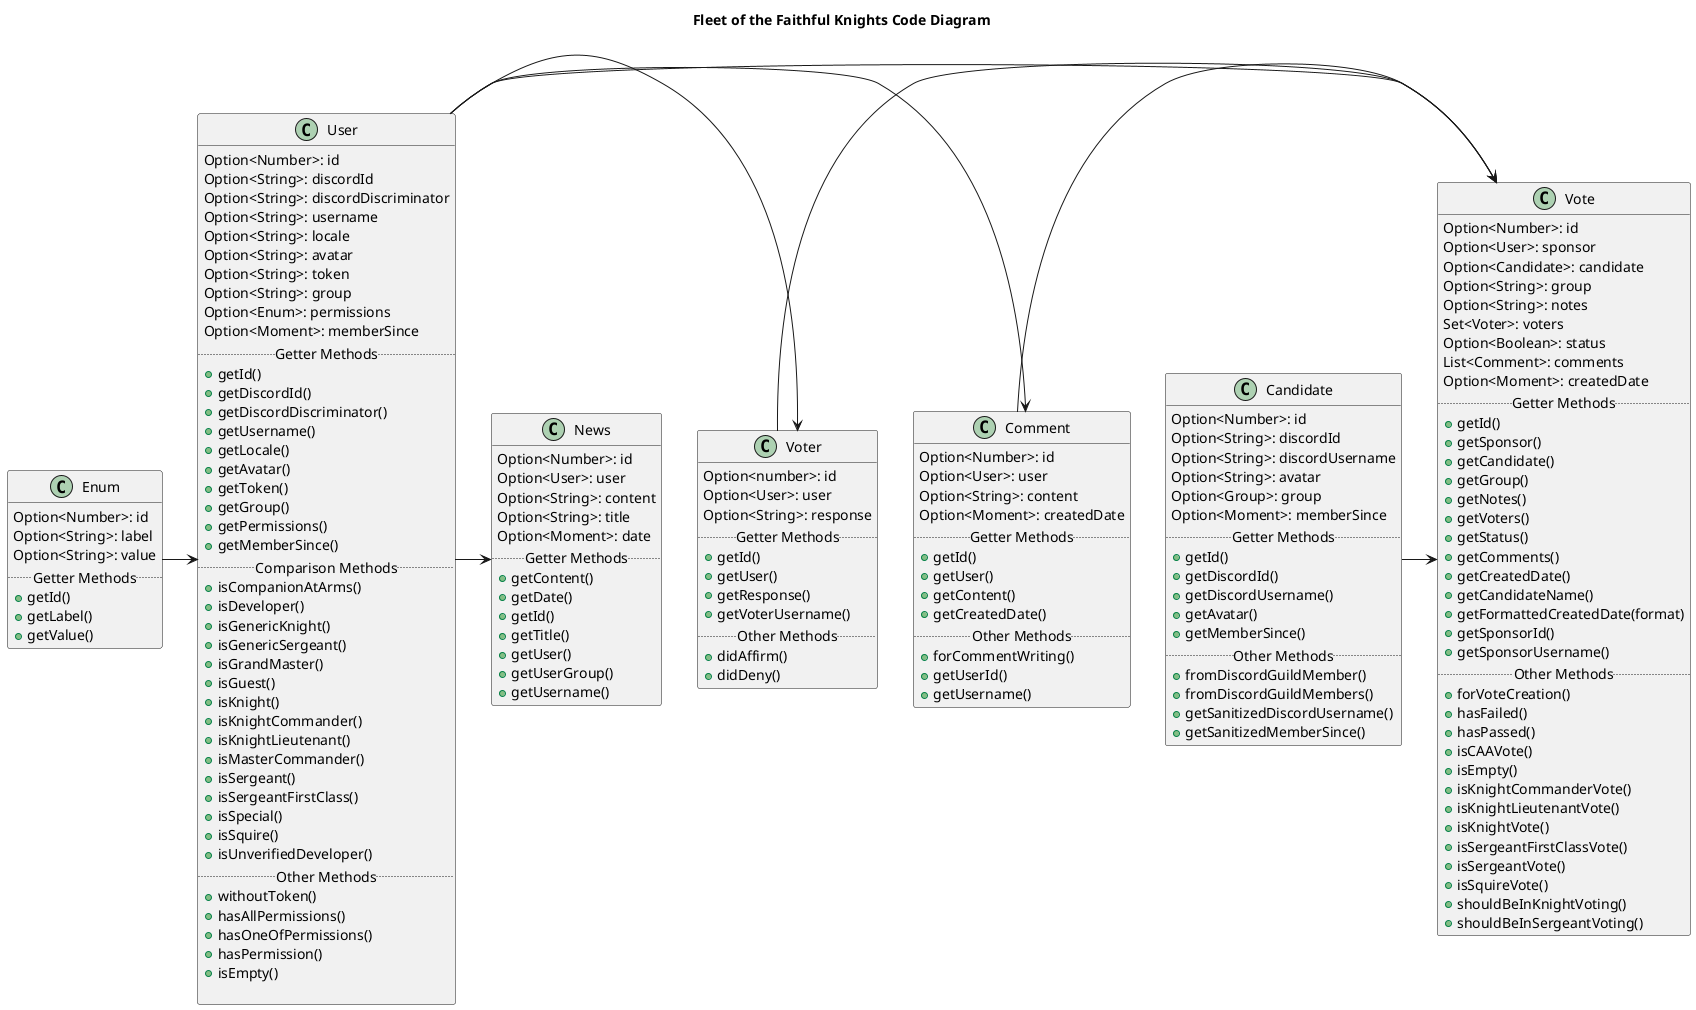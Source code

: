 @startuml

title Fleet of the Faithful Knights Code Diagram

class "Enum" {
    Option<Number>: id
    Option<String>: label
    Option<String>: value
    .. Getter Methods ..
    + getId()
    + getLabel()
    + getValue()
}

class "User" {
    Option<Number>: id
    Option<String>: discordId
    Option<String>: discordDiscriminator
    Option<String>: username
    Option<String>: locale
    Option<String>: avatar
    Option<String>: token
    Option<String>: group
    Option<Enum>: permissions
    Option<Moment>: memberSince
    .. Getter Methods ..
    + getId()
    + getDiscordId()
    + getDiscordDiscriminator()
    + getUsername()
    + getLocale()
    + getAvatar()
    + getToken()
    + getGroup()
    + getPermissions()
    + getMemberSince()
    .. Comparison Methods ..
    + isCompanionAtArms()
    + isDeveloper()
    + isGenericKnight()
    + isGenericSergeant()
    + isGrandMaster()
    + isGuest()
    + isKnight()
    + isKnightCommander()
    + isKnightLieutenant()
    + isMasterCommander()
    + isSergeant()
    + isSergeantFirstClass()
    + isSpecial()
    + isSquire()
    + isUnverifiedDeveloper()
    .. Other Methods ..
    + withoutToken()
    + hasAllPermissions()
    + hasOneOfPermissions()
    + hasPermission()
    + isEmpty()

}

class "Comment" {
    Option<Number>: id
    Option<User>: user
    Option<String>: content
    Option<Moment>: createdDate
    .. Getter Methods ..
    + getId()
    + getUser()
    + getContent()
    + getCreatedDate()
    .. Other Methods ..
    + forCommentWriting()
    + getUserId()
    + getUsername()
}

class "Candidate" {
    Option<Number>: id
    Option<String>: discordId
    Option<String>: discordUsername
    Option<String>: avatar
    Option<Group>: group
    Option<Moment>: memberSince
    .. Getter Methods ..
    + getId()
    + getDiscordId()
    + getDiscordUsername()
    + getAvatar()
    + getMemberSince()
    .. Other Methods ..
    + fromDiscordGuildMember()
    + fromDiscordGuildMembers()
    + getSanitizedDiscordUsername()
    + getSanitizedMemberSince()
}

class "Vote" {
    Option<Number>: id
    Option<User>: sponsor
    Option<Candidate>: candidate
    Option<String>: group
    Option<String>: notes
    Set<Voter>: voters
    Option<Boolean>: status
    List<Comment>: comments
    Option<Moment>: createdDate
    .. Getter Methods ..
    + getId()
    + getSponsor()
    + getCandidate()
    + getGroup()
    + getNotes()
    + getVoters()
    + getStatus()
    + getComments()
    + getCreatedDate()
    + getCandidateName()
    + getFormattedCreatedDate(format)
    + getSponsorId()
    + getSponsorUsername()
    .. Other Methods ..
    + forVoteCreation()
    + hasFailed()
    + hasPassed()
    + isCAAVote()
    + isEmpty()
    + isKnightCommanderVote()
    + isKnightLieutenantVote()
    + isKnightVote()
    + isSergeantFirstClassVote()
    + isSergeantVote()
    + isSquireVote()
    + shouldBeInKnightVoting()
    + shouldBeInSergeantVoting()
}

class "Voter" {
    Option<number>: id
    Option<User>: user
    Option<String>: response
    .. Getter Methods ..
    + getId()
    + getUser()
    + getResponse()
    + getVoterUsername()
    .. Other Methods ..
    + didAffirm()
    + didDeny()
}

class "News" {
    Option<Number>: id
    Option<User>: user
    Option<String>: content
    Option<String>: title
    Option<Moment>: date
    .. Getter Methods ..
    + getContent()
    + getDate()
    + getId()
    + getTitle()
    + getUser()
    + getUserGroup()
    + getUsername()
}

Enum -> User
User -> Comment
User -> Voter
User -> Vote
Voter -> Vote
Comment -> Vote
Candidate -> Vote
User -> News
@enduml